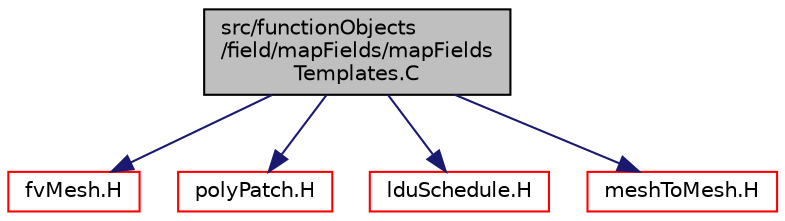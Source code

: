 digraph "src/functionObjects/field/mapFields/mapFieldsTemplates.C"
{
  bgcolor="transparent";
  edge [fontname="Helvetica",fontsize="10",labelfontname="Helvetica",labelfontsize="10"];
  node [fontname="Helvetica",fontsize="10",shape=record];
  Node1 [label="src/functionObjects\l/field/mapFields/mapFields\lTemplates.C",height=0.2,width=0.4,color="black", fillcolor="grey75", style="filled" fontcolor="black"];
  Node1 -> Node2 [color="midnightblue",fontsize="10",style="solid",fontname="Helvetica"];
  Node2 [label="fvMesh.H",height=0.2,width=0.4,color="red",URL="$fvMesh_8H.html"];
  Node1 -> Node3 [color="midnightblue",fontsize="10",style="solid",fontname="Helvetica"];
  Node3 [label="polyPatch.H",height=0.2,width=0.4,color="red",URL="$polyPatch_8H.html"];
  Node1 -> Node4 [color="midnightblue",fontsize="10",style="solid",fontname="Helvetica"];
  Node4 [label="lduSchedule.H",height=0.2,width=0.4,color="red",URL="$lduSchedule_8H.html"];
  Node1 -> Node5 [color="midnightblue",fontsize="10",style="solid",fontname="Helvetica"];
  Node5 [label="meshToMesh.H",height=0.2,width=0.4,color="red",URL="$meshToMesh_8H.html"];
}
